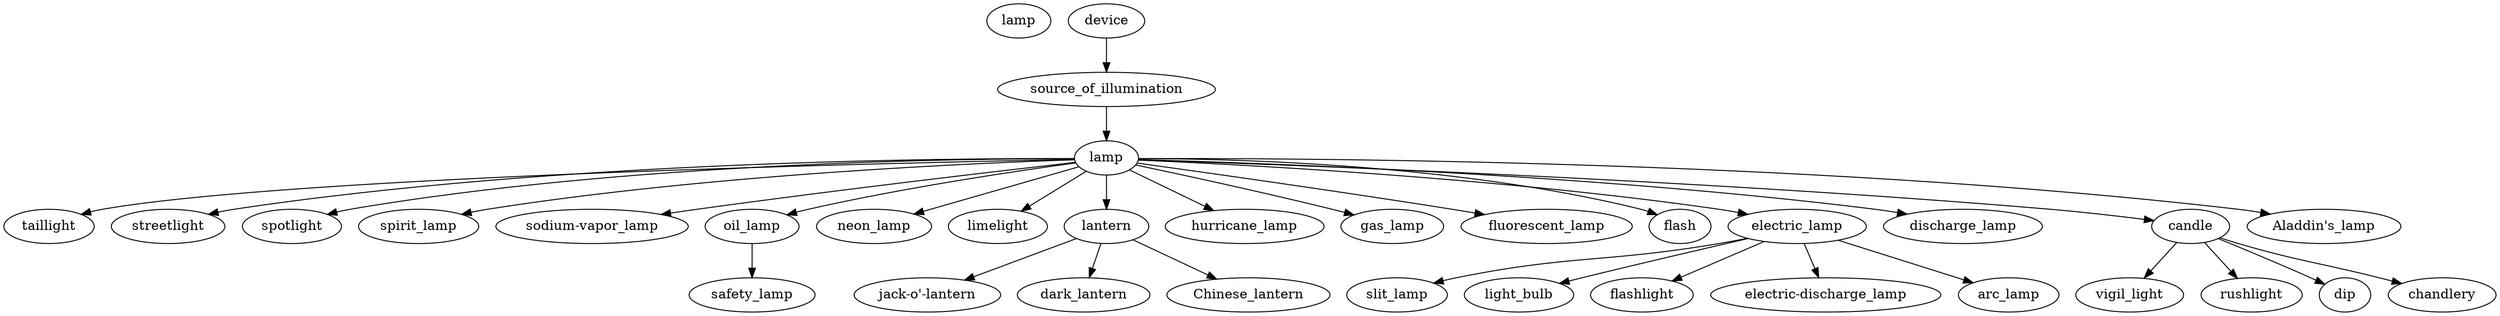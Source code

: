 digraph {
	0 [label=lamp]
	1 [label=lamp]
	2 [label=taillight]
	3 [label=streetlight]
	4 [label=spotlight]
	5 [label=spirit_lamp]
	6 [label="sodium-vapor_lamp"]
	7 [label=oil_lamp]
	8 [label=safety_lamp]
	9 [label=neon_lamp]
	10 [label=limelight]
	11 [label=lantern]
	12 [label="jack-o'-lantern"]
	13 [label=dark_lantern]
	14 [label=Chinese_lantern]
	15 [label=hurricane_lamp]
	16 [label=gas_lamp]
	17 [label=fluorescent_lamp]
	18 [label=flash]
	19 [label=electric_lamp]
	20 [label=slit_lamp]
	21 [label=light_bulb]
	22 [label=flashlight]
	23 [label="electric-discharge_lamp"]
	24 [label=arc_lamp]
	25 [label=discharge_lamp]
	26 [label=candle]
	27 [label=vigil_light]
	28 [label=rushlight]
	29 [label=dip]
	30 [label=chandlery]
	31 [label="Aladdin's_lamp"]
	32 [label=source_of_illumination]
	33 [label=device]
	1 -> 2
	1 -> 3
	1 -> 4
	1 -> 5
	1 -> 6
	1 -> 7
	7 -> 8
	1 -> 9
	1 -> 10
	1 -> 11
	11 -> 12
	11 -> 13
	11 -> 14
	1 -> 15
	1 -> 16
	1 -> 17
	1 -> 18
	1 -> 19
	19 -> 20
	19 -> 21
	19 -> 22
	19 -> 23
	19 -> 24
	1 -> 25
	1 -> 26
	26 -> 27
	26 -> 28
	26 -> 29
	26 -> 30
	1 -> 31
	32 -> 1
	33 -> 32
}
